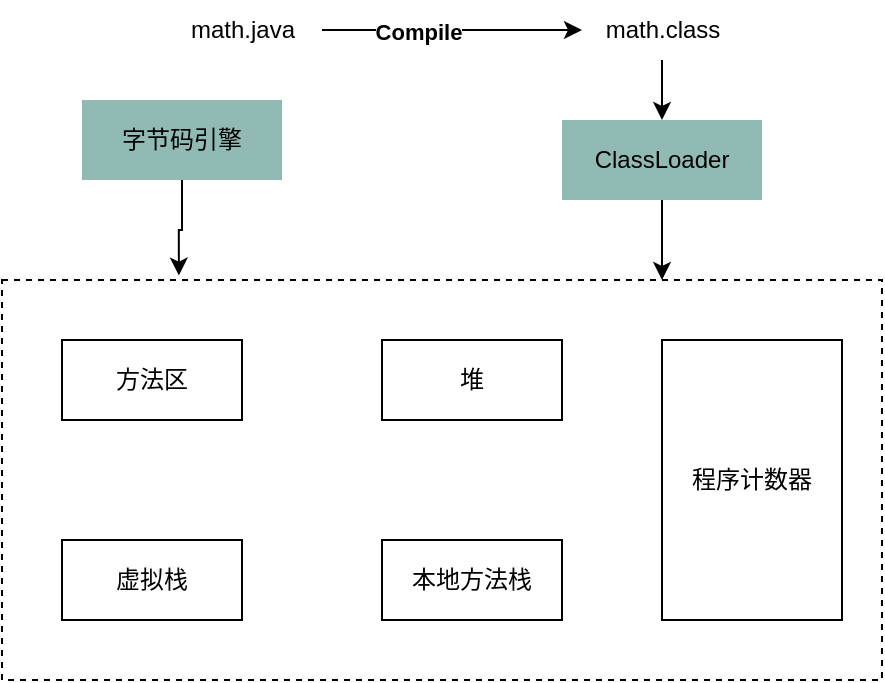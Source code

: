 <mxfile version="24.6.4" type="github">
  <diagram name="第 1 页" id="kwkJNa-P7wrOcMMQlqA8">
    <mxGraphModel dx="607" dy="299" grid="1" gridSize="10" guides="1" tooltips="1" connect="1" arrows="1" fold="1" page="1" pageScale="1" pageWidth="827" pageHeight="1169" math="0" shadow="0">
      <root>
        <mxCell id="0" />
        <mxCell id="1" parent="0" />
        <mxCell id="V5n-WUcLrEbm6pE8jeMB-11" value="" style="rounded=0;whiteSpace=wrap;html=1;fillColor=none;dashed=1;" parent="1" vertex="1">
          <mxGeometry x="70" y="170" width="440" height="200" as="geometry" />
        </mxCell>
        <mxCell id="70z3qarXOF4TtK9kg1kG-1" style="edgeStyle=orthogonalEdgeStyle;rounded=0;orthogonalLoop=1;jettySize=auto;html=1;entryX=0.75;entryY=0;entryDx=0;entryDy=0;" edge="1" parent="1" source="V5n-WUcLrEbm6pE8jeMB-1" target="V5n-WUcLrEbm6pE8jeMB-11">
          <mxGeometry relative="1" as="geometry" />
        </mxCell>
        <mxCell id="V5n-WUcLrEbm6pE8jeMB-1" value="ClassLoader" style="rounded=0;whiteSpace=wrap;html=1;dashed=1;fillColor=#90BAB3;strokeColor=none;" parent="1" vertex="1">
          <mxGeometry x="350" y="90" width="100" height="40" as="geometry" />
        </mxCell>
        <mxCell id="V5n-WUcLrEbm6pE8jeMB-4" style="edgeStyle=orthogonalEdgeStyle;rounded=0;orthogonalLoop=1;jettySize=auto;html=1;" parent="1" source="V5n-WUcLrEbm6pE8jeMB-2" target="V5n-WUcLrEbm6pE8jeMB-3" edge="1">
          <mxGeometry relative="1" as="geometry" />
        </mxCell>
        <mxCell id="V5n-WUcLrEbm6pE8jeMB-5" value="Compile" style="edgeLabel;html=1;align=center;verticalAlign=middle;resizable=0;points=[];fontStyle=1" parent="V5n-WUcLrEbm6pE8jeMB-4" vertex="1" connectable="0">
          <mxGeometry x="-0.269" y="-1" relative="1" as="geometry">
            <mxPoint as="offset" />
          </mxGeometry>
        </mxCell>
        <mxCell id="V5n-WUcLrEbm6pE8jeMB-2" value="math.java" style="text;html=1;align=center;verticalAlign=middle;resizable=0;points=[];autosize=1;strokeColor=none;fillColor=none;" parent="1" vertex="1">
          <mxGeometry x="150" y="30" width="80" height="30" as="geometry" />
        </mxCell>
        <mxCell id="V5n-WUcLrEbm6pE8jeMB-6" style="edgeStyle=orthogonalEdgeStyle;rounded=0;orthogonalLoop=1;jettySize=auto;html=1;" parent="1" source="V5n-WUcLrEbm6pE8jeMB-3" target="V5n-WUcLrEbm6pE8jeMB-1" edge="1">
          <mxGeometry relative="1" as="geometry" />
        </mxCell>
        <mxCell id="V5n-WUcLrEbm6pE8jeMB-3" value="math.class" style="text;html=1;align=center;verticalAlign=middle;resizable=0;points=[];autosize=1;strokeColor=none;fillColor=none;" parent="1" vertex="1">
          <mxGeometry x="360" y="30" width="80" height="30" as="geometry" />
        </mxCell>
        <mxCell id="70z3qarXOF4TtK9kg1kG-2" value="方法区" style="rounded=0;whiteSpace=wrap;html=1;" vertex="1" parent="1">
          <mxGeometry x="100" y="200" width="90" height="40" as="geometry" />
        </mxCell>
        <mxCell id="70z3qarXOF4TtK9kg1kG-3" value="虚拟栈" style="rounded=0;whiteSpace=wrap;html=1;" vertex="1" parent="1">
          <mxGeometry x="100" y="300" width="90" height="40" as="geometry" />
        </mxCell>
        <mxCell id="70z3qarXOF4TtK9kg1kG-4" value="堆" style="rounded=0;whiteSpace=wrap;html=1;" vertex="1" parent="1">
          <mxGeometry x="260" y="200" width="90" height="40" as="geometry" />
        </mxCell>
        <mxCell id="70z3qarXOF4TtK9kg1kG-5" value="本地方法栈" style="rounded=0;whiteSpace=wrap;html=1;" vertex="1" parent="1">
          <mxGeometry x="260" y="300" width="90" height="40" as="geometry" />
        </mxCell>
        <mxCell id="70z3qarXOF4TtK9kg1kG-6" value="程序计数器" style="rounded=0;whiteSpace=wrap;html=1;" vertex="1" parent="1">
          <mxGeometry x="400" y="200" width="90" height="140" as="geometry" />
        </mxCell>
        <mxCell id="70z3qarXOF4TtK9kg1kG-7" value="字节码引擎" style="rounded=0;whiteSpace=wrap;html=1;dashed=1;fillColor=#90BAB3;strokeColor=none;" vertex="1" parent="1">
          <mxGeometry x="110" y="80" width="100" height="40" as="geometry" />
        </mxCell>
        <mxCell id="70z3qarXOF4TtK9kg1kG-8" style="edgeStyle=orthogonalEdgeStyle;rounded=0;orthogonalLoop=1;jettySize=auto;html=1;entryX=0.201;entryY=-0.011;entryDx=0;entryDy=0;entryPerimeter=0;" edge="1" parent="1" source="70z3qarXOF4TtK9kg1kG-7" target="V5n-WUcLrEbm6pE8jeMB-11">
          <mxGeometry relative="1" as="geometry" />
        </mxCell>
      </root>
    </mxGraphModel>
  </diagram>
</mxfile>
